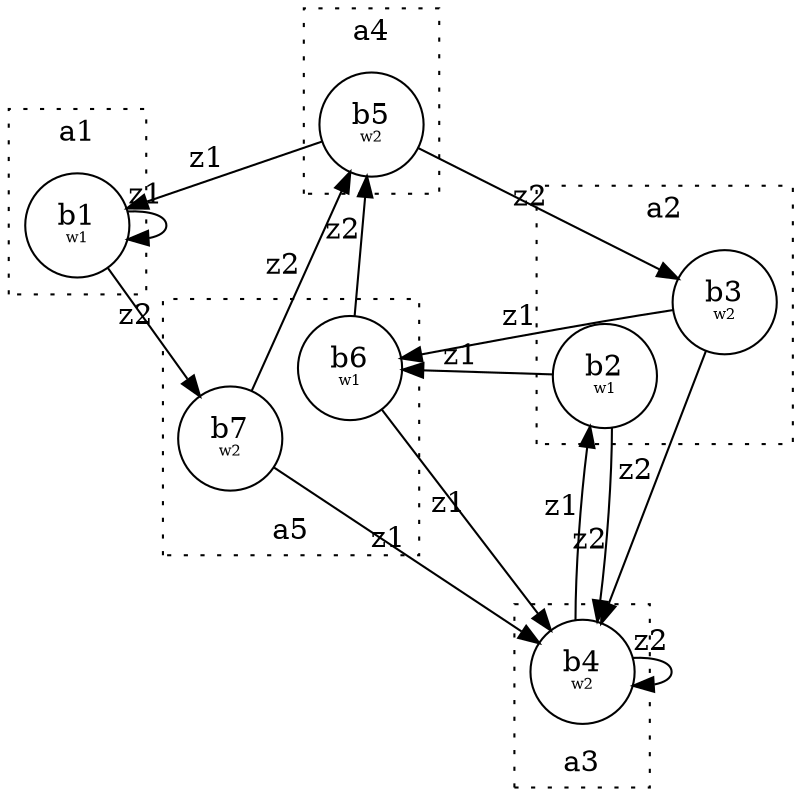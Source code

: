 digraph g {
  layout = fdp;
  overlap = false;
  splines = true;
  node [shape = circle];
  
  subgraph cluster_a1 {
    style = dotted;
    label = <a1>;
    b1 [label = <b1<br /><font point-size="7">w1</font>>];
  }

  subgraph cluster_a2 {
    style = dotted;
    label = <a2>;
    b2 [label = <b2<br /><font point-size="7">w1</font>>];
    b3 [label = <b3<br /><font point-size="7">w2</font>>];
  }
  
  subgraph cluster_a3 {
    style = dotted;
    label = <a3>;
    labelloc = b;
    b4 [label = <b4<br /><font point-size="7">w2</font>>];
  }
  
  subgraph cluster_a4 {
    style = dotted;
    label = <a4>;
    b5 [label = <b5<br /><font point-size="7">w2</font>>];
  }
    
  subgraph cluster_a5 {
    style = dotted;
    label = <a5>;
    labelloc = b;
    b6 [label = <b6<br /><font point-size="7">w1</font>>];
    b7 [label = <b7<br /><font point-size="7">w2</font>>];
  }
  
  b1 -> b1 [xlabel = <z1>];
  b5 -> b1 [xlabel = <z1>];
  
  b4 -> b2 [xlabel = <z1>];
  
  b5 -> b3 [xlabel = <z2>];
  
  b2 -> b4 [label = <z2>];
  b3 -> b4 [xlabel = <z2>];
  b4 -> b4 [xlabel = <z2>];
  b6 -> b4 [xlabel = <z1>];
  b7 -> b4 [xlabel = <z1>];
  
  b6 -> b5 [xlabel = <z2>];
  b7 -> b5 [xlabel = <z2>];
  
  b2 -> b6 [xlabel = <z1>];
  b3 -> b6 [xlabel = <z1>];
  
  b1 -> b7 [xlabel = <z2>];
}
